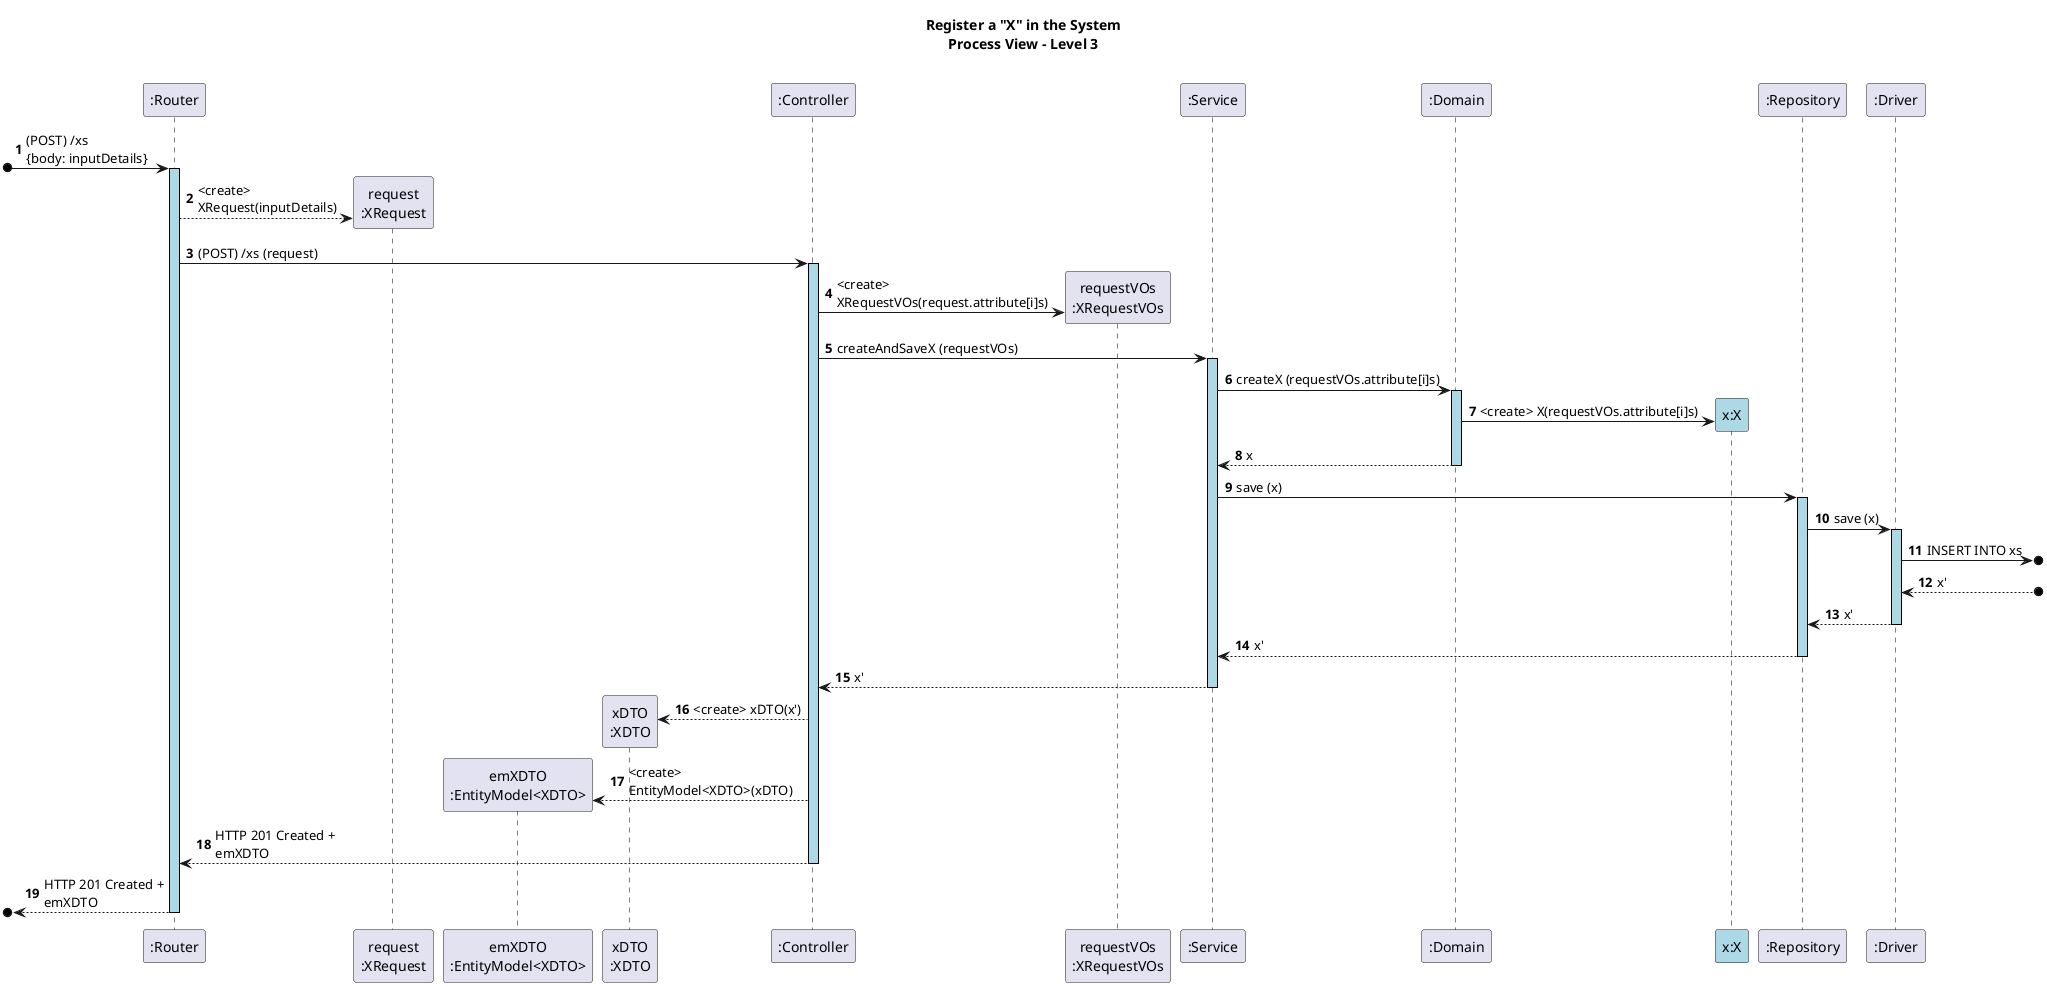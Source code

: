 @startuml
autonumber

skinparam sequence {
    LifelineBorderColor black
    LifelineBackgroundColor LightBlue
    ActorBorderColor black
    ActorBackgroundColor LightGray
    GroupBorderColor #cccccc
    GroupBackgroundColor #f2f2f2
}

title Register a "X" in the System\nProcess View – Level 3

participant ":Router" as RT
participant "request\n:XRequest" as request
participant "emXDTO\n:EntityModel<XDTO>" as emXDTO
participant "xDTO\n:XDTO" as XDTO
participant ":Controller" as CT
participant "requestVOs\n:XRequestVOs" as requestVOs
participant ":Service" as SE
participant ":Domain" as DM
participant "x:X" as X #lightBlue
participant ":Repository" as RE
participant ":Driver" as DV


[o-> RT ++: (POST) /xs \n{body: inputDetails}
RT --> request **: <create> \nXRequest(inputDetails)
RT -> CT ++: (POST) /xs (request)
CT -> requestVOs **: <create> \nXRequestVOs(request.attribute[i]s)


CT -> SE ++: createAndSaveX (requestVOs)


SE -> DM ++: createX (requestVOs.attribute[i]s)
DM -> X **: <create> X(requestVOs.attribute[i]s)
DM --> SE --: x



SE -> RE ++: save (x)
RE -> DV++: save (x)
DV ->o]: INSERT INTO xs
DV <--o]: x'
DV --> RE -- : x'
RE --> SE --: x'


SE --> CT --: x'
CT --> XDTO **: <create> xDTO(x')
CT --> emXDTO **: <create> \nEntityModel<XDTO>(xDTO)

CT --> RT --: HTTP 201 Created + \nemXDTO
[o<-- RT --: HTTP 201 Created + \nemXDTO


@enduml